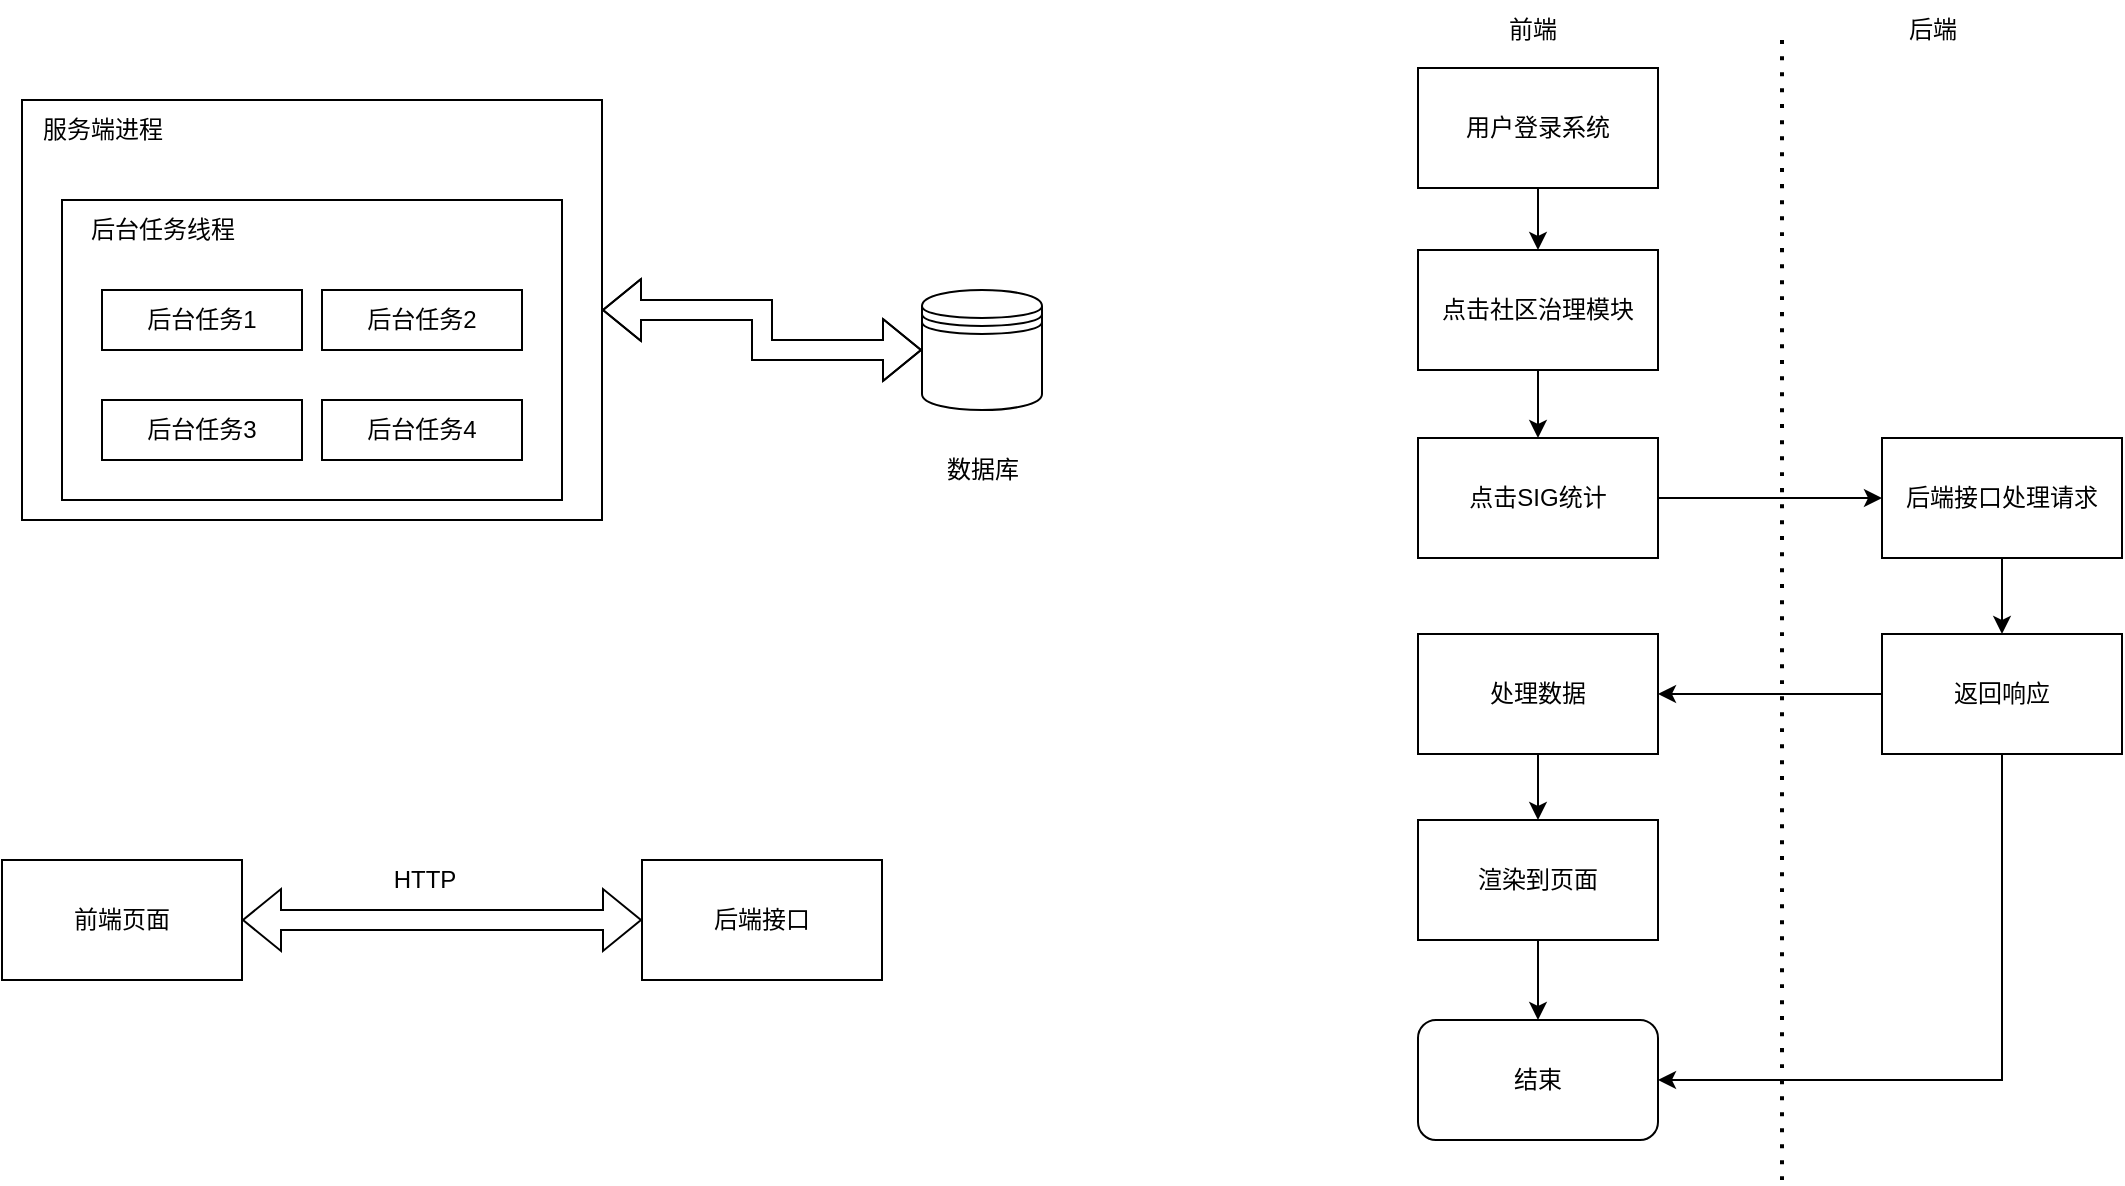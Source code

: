 <mxfile version="20.5.1" type="github">
  <diagram id="np1XP57QNDO1UIkWTCyT" name="第 1 页">
    <mxGraphModel dx="1422" dy="748" grid="0" gridSize="10" guides="1" tooltips="1" connect="1" arrows="1" fold="1" page="0" pageScale="1" pageWidth="827" pageHeight="1169" background="none" math="0" shadow="0">
      <root>
        <mxCell id="0" />
        <mxCell id="1" parent="0" />
        <mxCell id="1YgYuP-Xy1my0L5bVgDo-14" value="" style="group" vertex="1" connectable="0" parent="1">
          <mxGeometry x="140" y="120" width="510" height="210" as="geometry" />
        </mxCell>
        <mxCell id="1YgYuP-Xy1my0L5bVgDo-11" value="" style="rounded=0;whiteSpace=wrap;html=1;" vertex="1" parent="1YgYuP-Xy1my0L5bVgDo-14">
          <mxGeometry width="290" height="210" as="geometry" />
        </mxCell>
        <mxCell id="1YgYuP-Xy1my0L5bVgDo-3" value="" style="shape=datastore;whiteSpace=wrap;html=1;" vertex="1" parent="1YgYuP-Xy1my0L5bVgDo-14">
          <mxGeometry x="450" y="95" width="60" height="60" as="geometry" />
        </mxCell>
        <mxCell id="1YgYuP-Xy1my0L5bVgDo-13" style="edgeStyle=orthogonalEdgeStyle;curved=1;rounded=0;orthogonalLoop=1;jettySize=auto;html=1;exitX=1;exitY=0.5;exitDx=0;exitDy=0;entryX=0;entryY=0.5;entryDx=0;entryDy=0;shape=flexArrow;startArrow=block;" edge="1" parent="1YgYuP-Xy1my0L5bVgDo-14" source="1YgYuP-Xy1my0L5bVgDo-11" target="1YgYuP-Xy1my0L5bVgDo-3">
          <mxGeometry relative="1" as="geometry" />
        </mxCell>
        <mxCell id="1YgYuP-Xy1my0L5bVgDo-4" value="数据库" style="text;html=1;align=center;verticalAlign=middle;resizable=0;points=[];autosize=1;strokeColor=none;fillColor=none;" vertex="1" parent="1YgYuP-Xy1my0L5bVgDo-14">
          <mxGeometry x="450" y="170" width="60" height="30" as="geometry" />
        </mxCell>
        <mxCell id="1YgYuP-Xy1my0L5bVgDo-10" value="" style="group" vertex="1" connectable="0" parent="1YgYuP-Xy1my0L5bVgDo-14">
          <mxGeometry x="20" y="50" width="250" height="150" as="geometry" />
        </mxCell>
        <mxCell id="1YgYuP-Xy1my0L5bVgDo-8" value="" style="rounded=0;whiteSpace=wrap;html=1;" vertex="1" parent="1YgYuP-Xy1my0L5bVgDo-10">
          <mxGeometry width="250" height="150" as="geometry" />
        </mxCell>
        <mxCell id="1YgYuP-Xy1my0L5bVgDo-2" value="后台任务1" style="rounded=0;whiteSpace=wrap;html=1;" vertex="1" parent="1YgYuP-Xy1my0L5bVgDo-10">
          <mxGeometry x="20" y="45" width="100" height="30" as="geometry" />
        </mxCell>
        <mxCell id="1YgYuP-Xy1my0L5bVgDo-5" value="后台任务2" style="rounded=0;whiteSpace=wrap;html=1;" vertex="1" parent="1YgYuP-Xy1my0L5bVgDo-10">
          <mxGeometry x="130" y="45" width="100" height="30" as="geometry" />
        </mxCell>
        <mxCell id="1YgYuP-Xy1my0L5bVgDo-6" value="后台任务3" style="rounded=0;whiteSpace=wrap;html=1;" vertex="1" parent="1YgYuP-Xy1my0L5bVgDo-10">
          <mxGeometry x="20" y="100" width="100" height="30" as="geometry" />
        </mxCell>
        <mxCell id="1YgYuP-Xy1my0L5bVgDo-7" value="后台任务4" style="rounded=0;whiteSpace=wrap;html=1;" vertex="1" parent="1YgYuP-Xy1my0L5bVgDo-10">
          <mxGeometry x="130" y="100" width="100" height="30" as="geometry" />
        </mxCell>
        <mxCell id="1YgYuP-Xy1my0L5bVgDo-9" value="后台任务线程" style="text;html=1;align=center;verticalAlign=middle;resizable=0;points=[];autosize=1;strokeColor=none;fillColor=none;" vertex="1" parent="1YgYuP-Xy1my0L5bVgDo-10">
          <mxGeometry width="100" height="30" as="geometry" />
        </mxCell>
        <mxCell id="1YgYuP-Xy1my0L5bVgDo-12" value="服务端进程" style="text;html=1;align=center;verticalAlign=middle;resizable=0;points=[];autosize=1;strokeColor=none;fillColor=none;" vertex="1" parent="1YgYuP-Xy1my0L5bVgDo-14">
          <mxGeometry width="80" height="30" as="geometry" />
        </mxCell>
        <mxCell id="1YgYuP-Xy1my0L5bVgDo-17" style="edgeStyle=orthogonalEdgeStyle;shape=flexArrow;curved=1;rounded=0;orthogonalLoop=1;jettySize=auto;html=1;exitX=1;exitY=0.5;exitDx=0;exitDy=0;entryX=0;entryY=0.5;entryDx=0;entryDy=0;startArrow=block;" edge="1" parent="1" source="1YgYuP-Xy1my0L5bVgDo-15" target="1YgYuP-Xy1my0L5bVgDo-16">
          <mxGeometry relative="1" as="geometry" />
        </mxCell>
        <mxCell id="1YgYuP-Xy1my0L5bVgDo-15" value="前端页面" style="rounded=0;whiteSpace=wrap;html=1;" vertex="1" parent="1">
          <mxGeometry x="130" y="500" width="120" height="60" as="geometry" />
        </mxCell>
        <mxCell id="1YgYuP-Xy1my0L5bVgDo-16" value="后端接口" style="rounded=0;whiteSpace=wrap;html=1;" vertex="1" parent="1">
          <mxGeometry x="450" y="500" width="120" height="60" as="geometry" />
        </mxCell>
        <mxCell id="1YgYuP-Xy1my0L5bVgDo-19" value="HTTP" style="text;html=1;align=center;verticalAlign=middle;resizable=0;points=[];autosize=1;strokeColor=none;fillColor=none;" vertex="1" parent="1">
          <mxGeometry x="316" y="497" width="49" height="26" as="geometry" />
        </mxCell>
        <mxCell id="1YgYuP-Xy1my0L5bVgDo-28" style="edgeStyle=orthogonalEdgeStyle;curved=1;rounded=0;orthogonalLoop=1;jettySize=auto;html=1;exitX=0.5;exitY=1;exitDx=0;exitDy=0;entryX=0.5;entryY=0;entryDx=0;entryDy=0;startArrow=none;startFill=0;" edge="1" parent="1" source="1YgYuP-Xy1my0L5bVgDo-21" target="1YgYuP-Xy1my0L5bVgDo-22">
          <mxGeometry relative="1" as="geometry" />
        </mxCell>
        <mxCell id="1YgYuP-Xy1my0L5bVgDo-21" value="用户登录系统" style="rounded=0;whiteSpace=wrap;html=1;" vertex="1" parent="1">
          <mxGeometry x="838" y="104" width="120" height="60" as="geometry" />
        </mxCell>
        <mxCell id="1YgYuP-Xy1my0L5bVgDo-29" style="edgeStyle=orthogonalEdgeStyle;curved=1;rounded=0;orthogonalLoop=1;jettySize=auto;html=1;exitX=0.5;exitY=1;exitDx=0;exitDy=0;startArrow=none;startFill=0;" edge="1" parent="1" source="1YgYuP-Xy1my0L5bVgDo-22" target="1YgYuP-Xy1my0L5bVgDo-23">
          <mxGeometry relative="1" as="geometry" />
        </mxCell>
        <mxCell id="1YgYuP-Xy1my0L5bVgDo-22" value="点击社区治理模块" style="rounded=0;whiteSpace=wrap;html=1;" vertex="1" parent="1">
          <mxGeometry x="838" y="195" width="120" height="60" as="geometry" />
        </mxCell>
        <mxCell id="1YgYuP-Xy1my0L5bVgDo-30" style="edgeStyle=orthogonalEdgeStyle;curved=1;rounded=0;orthogonalLoop=1;jettySize=auto;html=1;exitX=1;exitY=0.5;exitDx=0;exitDy=0;entryX=0;entryY=0.5;entryDx=0;entryDy=0;startArrow=none;startFill=0;" edge="1" parent="1" source="1YgYuP-Xy1my0L5bVgDo-23" target="1YgYuP-Xy1my0L5bVgDo-24">
          <mxGeometry relative="1" as="geometry" />
        </mxCell>
        <mxCell id="1YgYuP-Xy1my0L5bVgDo-23" value="点击SIG统计" style="rounded=0;whiteSpace=wrap;html=1;" vertex="1" parent="1">
          <mxGeometry x="838" y="289" width="120" height="60" as="geometry" />
        </mxCell>
        <mxCell id="1YgYuP-Xy1my0L5bVgDo-31" style="edgeStyle=orthogonalEdgeStyle;curved=1;rounded=0;orthogonalLoop=1;jettySize=auto;html=1;exitX=0.5;exitY=1;exitDx=0;exitDy=0;startArrow=none;startFill=0;" edge="1" parent="1" source="1YgYuP-Xy1my0L5bVgDo-24" target="1YgYuP-Xy1my0L5bVgDo-25">
          <mxGeometry relative="1" as="geometry" />
        </mxCell>
        <mxCell id="1YgYuP-Xy1my0L5bVgDo-24" value="后端接口处理请求" style="rounded=0;whiteSpace=wrap;html=1;" vertex="1" parent="1">
          <mxGeometry x="1070" y="289" width="120" height="60" as="geometry" />
        </mxCell>
        <mxCell id="1YgYuP-Xy1my0L5bVgDo-39" style="edgeStyle=orthogonalEdgeStyle;curved=1;rounded=0;orthogonalLoop=1;jettySize=auto;html=1;exitX=0;exitY=0.5;exitDx=0;exitDy=0;entryX=1;entryY=0.5;entryDx=0;entryDy=0;startArrow=none;startFill=0;" edge="1" parent="1" source="1YgYuP-Xy1my0L5bVgDo-25" target="1YgYuP-Xy1my0L5bVgDo-32">
          <mxGeometry relative="1" as="geometry" />
        </mxCell>
        <mxCell id="1YgYuP-Xy1my0L5bVgDo-40" style="edgeStyle=orthogonalEdgeStyle;rounded=0;orthogonalLoop=1;jettySize=auto;html=1;exitX=0.5;exitY=1;exitDx=0;exitDy=0;entryX=1;entryY=0.5;entryDx=0;entryDy=0;startArrow=none;startFill=0;" edge="1" parent="1" source="1YgYuP-Xy1my0L5bVgDo-25" target="1YgYuP-Xy1my0L5bVgDo-35">
          <mxGeometry relative="1" as="geometry" />
        </mxCell>
        <mxCell id="1YgYuP-Xy1my0L5bVgDo-25" value="返回响应" style="rounded=0;whiteSpace=wrap;html=1;" vertex="1" parent="1">
          <mxGeometry x="1070" y="387" width="120" height="60" as="geometry" />
        </mxCell>
        <mxCell id="1YgYuP-Xy1my0L5bVgDo-36" style="edgeStyle=orthogonalEdgeStyle;curved=1;rounded=0;orthogonalLoop=1;jettySize=auto;html=1;exitX=0.5;exitY=1;exitDx=0;exitDy=0;entryX=0.5;entryY=0;entryDx=0;entryDy=0;startArrow=none;startFill=0;" edge="1" parent="1" source="1YgYuP-Xy1my0L5bVgDo-32" target="1YgYuP-Xy1my0L5bVgDo-34">
          <mxGeometry relative="1" as="geometry" />
        </mxCell>
        <mxCell id="1YgYuP-Xy1my0L5bVgDo-32" value="处理数据" style="rounded=0;whiteSpace=wrap;html=1;" vertex="1" parent="1">
          <mxGeometry x="838" y="387" width="120" height="60" as="geometry" />
        </mxCell>
        <mxCell id="1YgYuP-Xy1my0L5bVgDo-37" style="edgeStyle=orthogonalEdgeStyle;curved=1;rounded=0;orthogonalLoop=1;jettySize=auto;html=1;exitX=0.5;exitY=1;exitDx=0;exitDy=0;entryX=0.5;entryY=0;entryDx=0;entryDy=0;startArrow=none;startFill=0;" edge="1" parent="1" source="1YgYuP-Xy1my0L5bVgDo-34" target="1YgYuP-Xy1my0L5bVgDo-35">
          <mxGeometry relative="1" as="geometry" />
        </mxCell>
        <mxCell id="1YgYuP-Xy1my0L5bVgDo-34" value="渲染到页面" style="rounded=0;whiteSpace=wrap;html=1;" vertex="1" parent="1">
          <mxGeometry x="838" y="480" width="120" height="60" as="geometry" />
        </mxCell>
        <mxCell id="1YgYuP-Xy1my0L5bVgDo-35" value="结束" style="rounded=1;whiteSpace=wrap;html=1;" vertex="1" parent="1">
          <mxGeometry x="838" y="580" width="120" height="60" as="geometry" />
        </mxCell>
        <mxCell id="1YgYuP-Xy1my0L5bVgDo-38" value="" style="endArrow=none;dashed=1;html=1;dashPattern=1 3;strokeWidth=2;rounded=0;curved=1;" edge="1" parent="1">
          <mxGeometry width="50" height="50" relative="1" as="geometry">
            <mxPoint x="1020" y="660" as="sourcePoint" />
            <mxPoint x="1020" y="89" as="targetPoint" />
          </mxGeometry>
        </mxCell>
        <mxCell id="1YgYuP-Xy1my0L5bVgDo-41" value="前端" style="text;html=1;align=center;verticalAlign=middle;resizable=0;points=[];autosize=1;strokeColor=none;fillColor=none;" vertex="1" parent="1">
          <mxGeometry x="870" y="70" width="50" height="30" as="geometry" />
        </mxCell>
        <mxCell id="1YgYuP-Xy1my0L5bVgDo-43" value="后端" style="text;html=1;align=center;verticalAlign=middle;resizable=0;points=[];autosize=1;strokeColor=none;fillColor=none;" vertex="1" parent="1">
          <mxGeometry x="1070" y="70" width="50" height="30" as="geometry" />
        </mxCell>
      </root>
    </mxGraphModel>
  </diagram>
</mxfile>
